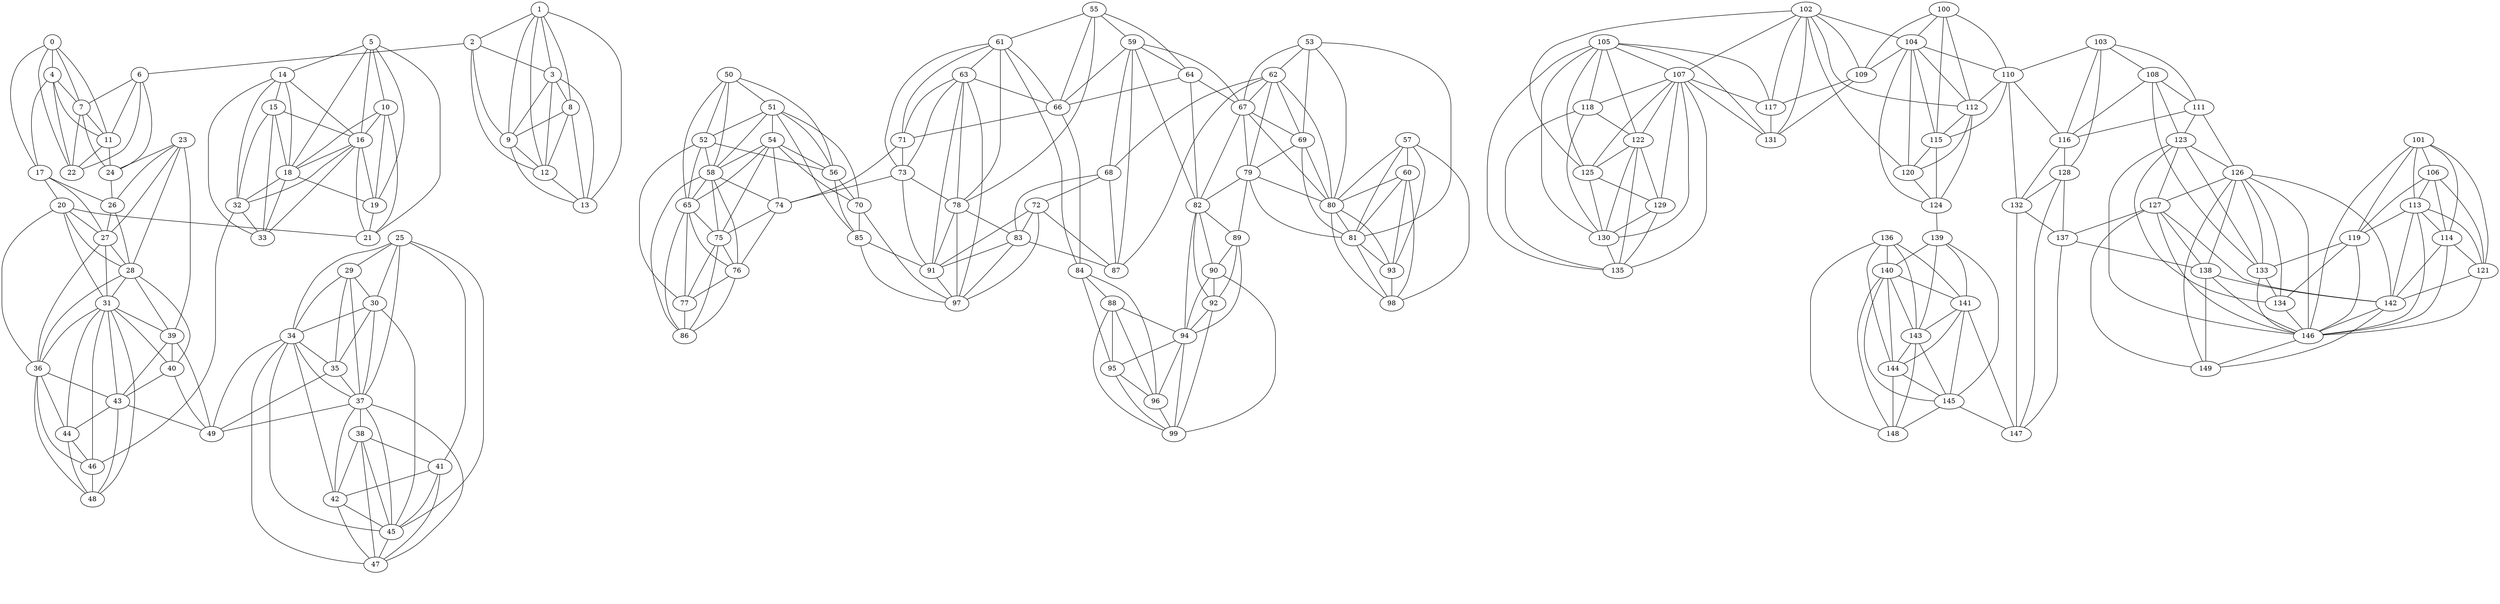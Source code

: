 /*****
 
*****/

graph G {
  graph [splines=true overlap=false]
  node  [shape=ellipse, width=0.3, height=0.3]
  0 [label="0"];
  1 [label="1"];
  2 [label="2"];
  3 [label="3"];
  4 [label="4"];
  5 [label="5"];
  6 [label="6"];
  7 [label="7"];
  8 [label="8"];
  9 [label="9"];
  10 [label="10"];
  11 [label="11"];
  12 [label="12"];
  13 [label="13"];
  14 [label="14"];
  15 [label="15"];
  16 [label="16"];
  17 [label="17"];
  18 [label="18"];
  19 [label="19"];
  20 [label="20"];
  21 [label="21"];
  22 [label="22"];
  23 [label="23"];
  24 [label="24"];
  25 [label="25"];
  26 [label="26"];
  27 [label="27"];
  28 [label="28"];
  29 [label="29"];
  30 [label="30"];
  31 [label="31"];
  32 [label="32"];
  33 [label="33"];
  34 [label="34"];
  35 [label="35"];
  36 [label="36"];
  37 [label="37"];
  38 [label="38"];
  39 [label="39"];
  40 [label="40"];
  41 [label="41"];
  42 [label="42"];
  43 [label="43"];
  44 [label="44"];
  45 [label="45"];
  46 [label="46"];
  47 [label="47"];
  48 [label="48"];
  49 [label="49"];
  50 [label="50"];
  51 [label="51"];
  52 [label="52"];
  53 [label="53"];
  54 [label="54"];
  55 [label="55"];
  56 [label="56"];
  57 [label="57"];
  58 [label="58"];
  59 [label="59"];
  60 [label="60"];
  61 [label="61"];
  62 [label="62"];
  63 [label="63"];
  64 [label="64"];
  65 [label="65"];
  66 [label="66"];
  67 [label="67"];
  68 [label="68"];
  69 [label="69"];
  70 [label="70"];
  71 [label="71"];
  72 [label="72"];
  73 [label="73"];
  74 [label="74"];
  75 [label="75"];
  76 [label="76"];
  77 [label="77"];
  78 [label="78"];
  79 [label="79"];
  80 [label="80"];
  81 [label="81"];
  82 [label="82"];
  83 [label="83"];
  84 [label="84"];
  85 [label="85"];
  86 [label="86"];
  87 [label="87"];
  88 [label="88"];
  89 [label="89"];
  90 [label="90"];
  91 [label="91"];
  92 [label="92"];
  93 [label="93"];
  94 [label="94"];
  95 [label="95"];
  96 [label="96"];
  97 [label="97"];
  98 [label="98"];
  99 [label="99"];
  100 [label="100"];
  101 [label="101"];
  102 [label="102"];
  103 [label="103"];
  104 [label="104"];
  105 [label="105"];
  106 [label="106"];
  107 [label="107"];
  108 [label="108"];
  109 [label="109"];
  110 [label="110"];
  111 [label="111"];
  112 [label="112"];
  113 [label="113"];
  114 [label="114"];
  115 [label="115"];
  116 [label="116"];
  117 [label="117"];
  118 [label="118"];
  119 [label="119"];
  120 [label="120"];
  121 [label="121"];
  122 [label="122"];
  123 [label="123"];
  124 [label="124"];
  125 [label="125"];
  126 [label="126"];
  127 [label="127"];
  128 [label="128"];
  129 [label="129"];
  130 [label="130"];
  131 [label="131"];
  132 [label="132"];
  133 [label="133"];
  134 [label="134"];
  135 [label="135"];
  136 [label="136"];
  137 [label="137"];
  138 [label="138"];
  139 [label="139"];
  140 [label="140"];
  141 [label="141"];
  142 [label="142"];
  143 [label="143"];
  144 [label="144"];
  145 [label="145"];
  146 [label="146"];
  147 [label="147"];
  148 [label="148"];
  149 [label="149"];
  0 -- 4;
  0 -- 7;
  0 -- 11;
  0 -- 17;
  0 -- 22;
  1 -- 2;
  1 -- 3;
  1 -- 8;
  1 -- 9;
  1 -- 12;
  1 -- 13;
  2 -- 3;
  2 -- 6;
  2 -- 9;
  2 -- 12;
  3 -- 8;
  3 -- 9;
  3 -- 12;
  3 -- 13;
  4 -- 7;
  4 -- 11;
  4 -- 17;
  4 -- 22;
  5 -- 10;
  5 -- 14;
  5 -- 16;
  5 -- 18;
  5 -- 19;
  5 -- 21;
  6 -- 7;
  6 -- 11;
  6 -- 22;
  6 -- 24;
  7 -- 11;
  7 -- 22;
  7 -- 24;
  8 -- 9;
  8 -- 12;
  8 -- 13;
  9 -- 12;
  9 -- 13;
  10 -- 16;
  10 -- 18;
  10 -- 19;
  10 -- 21;
  11 -- 22;
  11 -- 24;
  12 -- 13;
  14 -- 15;
  14 -- 16;
  14 -- 18;
  14 -- 32;
  14 -- 33;
  15 -- 16;
  15 -- 18;
  15 -- 32;
  15 -- 33;
  16 -- 18;
  16 -- 19;
  16 -- 21;
  16 -- 32;
  16 -- 33;
  17 -- 20;
  17 -- 26;
  17 -- 27;
  18 -- 19;
  18 -- 32;
  18 -- 33;
  19 -- 21;
  20 -- 21;
  20 -- 27;
  20 -- 28;
  20 -- 31;
  20 -- 36;
  23 -- 24;
  23 -- 26;
  23 -- 27;
  23 -- 28;
  23 -- 39;
  24 -- 26;
  25 -- 29;
  25 -- 30;
  25 -- 34;
  25 -- 37;
  25 -- 41;
  25 -- 45;
  26 -- 27;
  26 -- 28;
  27 -- 28;
  27 -- 31;
  27 -- 36;
  28 -- 31;
  28 -- 36;
  28 -- 39;
  28 -- 40;
  29 -- 30;
  29 -- 34;
  29 -- 35;
  29 -- 37;
  30 -- 34;
  30 -- 35;
  30 -- 37;
  30 -- 45;
  31 -- 36;
  31 -- 39;
  31 -- 40;
  31 -- 43;
  31 -- 44;
  31 -- 46;
  31 -- 48;
  32 -- 33;
  32 -- 46;
  34 -- 35;
  34 -- 37;
  34 -- 42;
  34 -- 45;
  34 -- 47;
  34 -- 49;
  35 -- 37;
  35 -- 49;
  36 -- 43;
  36 -- 44;
  36 -- 46;
  36 -- 48;
  37 -- 38;
  37 -- 42;
  37 -- 45;
  37 -- 47;
  37 -- 49;
  38 -- 41;
  38 -- 42;
  38 -- 45;
  38 -- 47;
  39 -- 40;
  39 -- 43;
  39 -- 49;
  40 -- 43;
  40 -- 49;
  41 -- 42;
  41 -- 45;
  41 -- 47;
  42 -- 45;
  42 -- 47;
  43 -- 44;
  43 -- 48;
  43 -- 49;
  44 -- 46;
  44 -- 48;
  45 -- 47;
  46 -- 48;
  50 -- 51;
  50 -- 52;
  50 -- 56;
  50 -- 58;
  50 -- 65;
  51 -- 52;
  51 -- 54;
  51 -- 56;
  51 -- 58;
  51 -- 70;
  51 -- 85;
  52 -- 56;
  52 -- 58;
  52 -- 65;
  52 -- 77;
  53 -- 62;
  53 -- 67;
  53 -- 69;
  53 -- 80;
  53 -- 81;
  54 -- 56;
  54 -- 58;
  54 -- 65;
  54 -- 70;
  54 -- 74;
  54 -- 75;
  55 -- 59;
  55 -- 61;
  55 -- 64;
  55 -- 66;
  55 -- 78;
  56 -- 70;
  56 -- 85;
  57 -- 60;
  57 -- 80;
  57 -- 81;
  57 -- 93;
  57 -- 98;
  58 -- 65;
  58 -- 74;
  58 -- 75;
  58 -- 76;
  58 -- 86;
  59 -- 64;
  59 -- 66;
  59 -- 67;
  59 -- 68;
  59 -- 82;
  59 -- 87;
  60 -- 80;
  60 -- 81;
  60 -- 93;
  60 -- 98;
  61 -- 63;
  61 -- 66;
  61 -- 71;
  61 -- 73;
  61 -- 78;
  61 -- 84;
  62 -- 67;
  62 -- 68;
  62 -- 69;
  62 -- 79;
  62 -- 80;
  62 -- 87;
  63 -- 66;
  63 -- 71;
  63 -- 73;
  63 -- 78;
  63 -- 91;
  63 -- 97;
  64 -- 66;
  64 -- 67;
  64 -- 82;
  65 -- 75;
  65 -- 76;
  65 -- 77;
  65 -- 86;
  66 -- 71;
  66 -- 84;
  67 -- 69;
  67 -- 79;
  67 -- 80;
  67 -- 82;
  68 -- 72;
  68 -- 83;
  68 -- 87;
  69 -- 79;
  69 -- 80;
  69 -- 81;
  70 -- 85;
  70 -- 97;
  71 -- 73;
  71 -- 74;
  72 -- 83;
  72 -- 87;
  72 -- 91;
  72 -- 97;
  73 -- 74;
  73 -- 78;
  73 -- 91;
  74 -- 75;
  74 -- 76;
  75 -- 76;
  75 -- 77;
  75 -- 86;
  76 -- 77;
  76 -- 86;
  77 -- 86;
  78 -- 83;
  78 -- 91;
  78 -- 97;
  79 -- 80;
  79 -- 81;
  79 -- 82;
  79 -- 89;
  80 -- 81;
  80 -- 93;
  80 -- 98;
  81 -- 93;
  81 -- 98;
  82 -- 89;
  82 -- 90;
  82 -- 92;
  82 -- 94;
  83 -- 87;
  83 -- 91;
  83 -- 97;
  84 -- 88;
  84 -- 95;
  84 -- 96;
  85 -- 91;
  85 -- 97;
  88 -- 94;
  88 -- 95;
  88 -- 96;
  88 -- 99;
  89 -- 90;
  89 -- 92;
  89 -- 94;
  90 -- 92;
  90 -- 94;
  90 -- 99;
  91 -- 97;
  92 -- 94;
  92 -- 99;
  93 -- 98;
  94 -- 95;
  94 -- 96;
  94 -- 99;
  95 -- 96;
  95 -- 99;
  96 -- 99;
  100 -- 104;
  100 -- 109;
  100 -- 110;
  100 -- 112;
  100 -- 115;
  101 -- 106;
  101 -- 113;
  101 -- 114;
  101 -- 119;
  101 -- 121;
  101 -- 146;
  102 -- 104;
  102 -- 107;
  102 -- 109;
  102 -- 112;
  102 -- 117;
  102 -- 120;
  102 -- 125;
  102 -- 131;
  103 -- 108;
  103 -- 110;
  103 -- 111;
  103 -- 116;
  103 -- 128;
  104 -- 109;
  104 -- 110;
  104 -- 112;
  104 -- 115;
  104 -- 120;
  104 -- 124;
  105 -- 107;
  105 -- 117;
  105 -- 118;
  105 -- 122;
  105 -- 125;
  105 -- 130;
  105 -- 131;
  105 -- 135;
  106 -- 113;
  106 -- 114;
  106 -- 119;
  106 -- 121;
  107 -- 117;
  107 -- 118;
  107 -- 122;
  107 -- 125;
  107 -- 129;
  107 -- 130;
  107 -- 131;
  107 -- 135;
  108 -- 111;
  108 -- 116;
  108 -- 123;
  108 -- 133;
  109 -- 117;
  109 -- 131;
  110 -- 112;
  110 -- 115;
  110 -- 116;
  110 -- 132;
  111 -- 116;
  111 -- 123;
  111 -- 126;
  112 -- 115;
  112 -- 120;
  112 -- 124;
  113 -- 114;
  113 -- 119;
  113 -- 121;
  113 -- 142;
  113 -- 146;
  114 -- 121;
  114 -- 142;
  114 -- 146;
  115 -- 120;
  115 -- 124;
  116 -- 128;
  116 -- 132;
  117 -- 131;
  118 -- 122;
  118 -- 130;
  118 -- 135;
  119 -- 133;
  119 -- 134;
  119 -- 146;
  120 -- 124;
  121 -- 142;
  121 -- 146;
  122 -- 125;
  122 -- 129;
  122 -- 130;
  122 -- 135;
  123 -- 126;
  123 -- 127;
  123 -- 133;
  123 -- 134;
  123 -- 146;
  124 -- 139;
  125 -- 129;
  125 -- 130;
  126 -- 127;
  126 -- 133;
  126 -- 134;
  126 -- 138;
  126 -- 142;
  126 -- 146;
  126 -- 149;
  127 -- 137;
  127 -- 138;
  127 -- 142;
  127 -- 146;
  127 -- 149;
  128 -- 132;
  128 -- 137;
  128 -- 147;
  129 -- 130;
  129 -- 135;
  130 -- 135;
  132 -- 137;
  132 -- 147;
  133 -- 134;
  133 -- 146;
  134 -- 146;
  136 -- 140;
  136 -- 141;
  136 -- 143;
  136 -- 144;
  136 -- 148;
  137 -- 138;
  137 -- 147;
  138 -- 142;
  138 -- 146;
  138 -- 149;
  139 -- 140;
  139 -- 141;
  139 -- 143;
  139 -- 145;
  140 -- 141;
  140 -- 143;
  140 -- 144;
  140 -- 145;
  140 -- 148;
  141 -- 143;
  141 -- 144;
  141 -- 145;
  141 -- 147;
  142 -- 146;
  142 -- 149;
  143 -- 144;
  143 -- 145;
  143 -- 148;
  144 -- 145;
  144 -- 148;
  145 -- 147;
  145 -- 148;
  146 -- 149;
  label = "\n \n";  fontsize=24;
}
